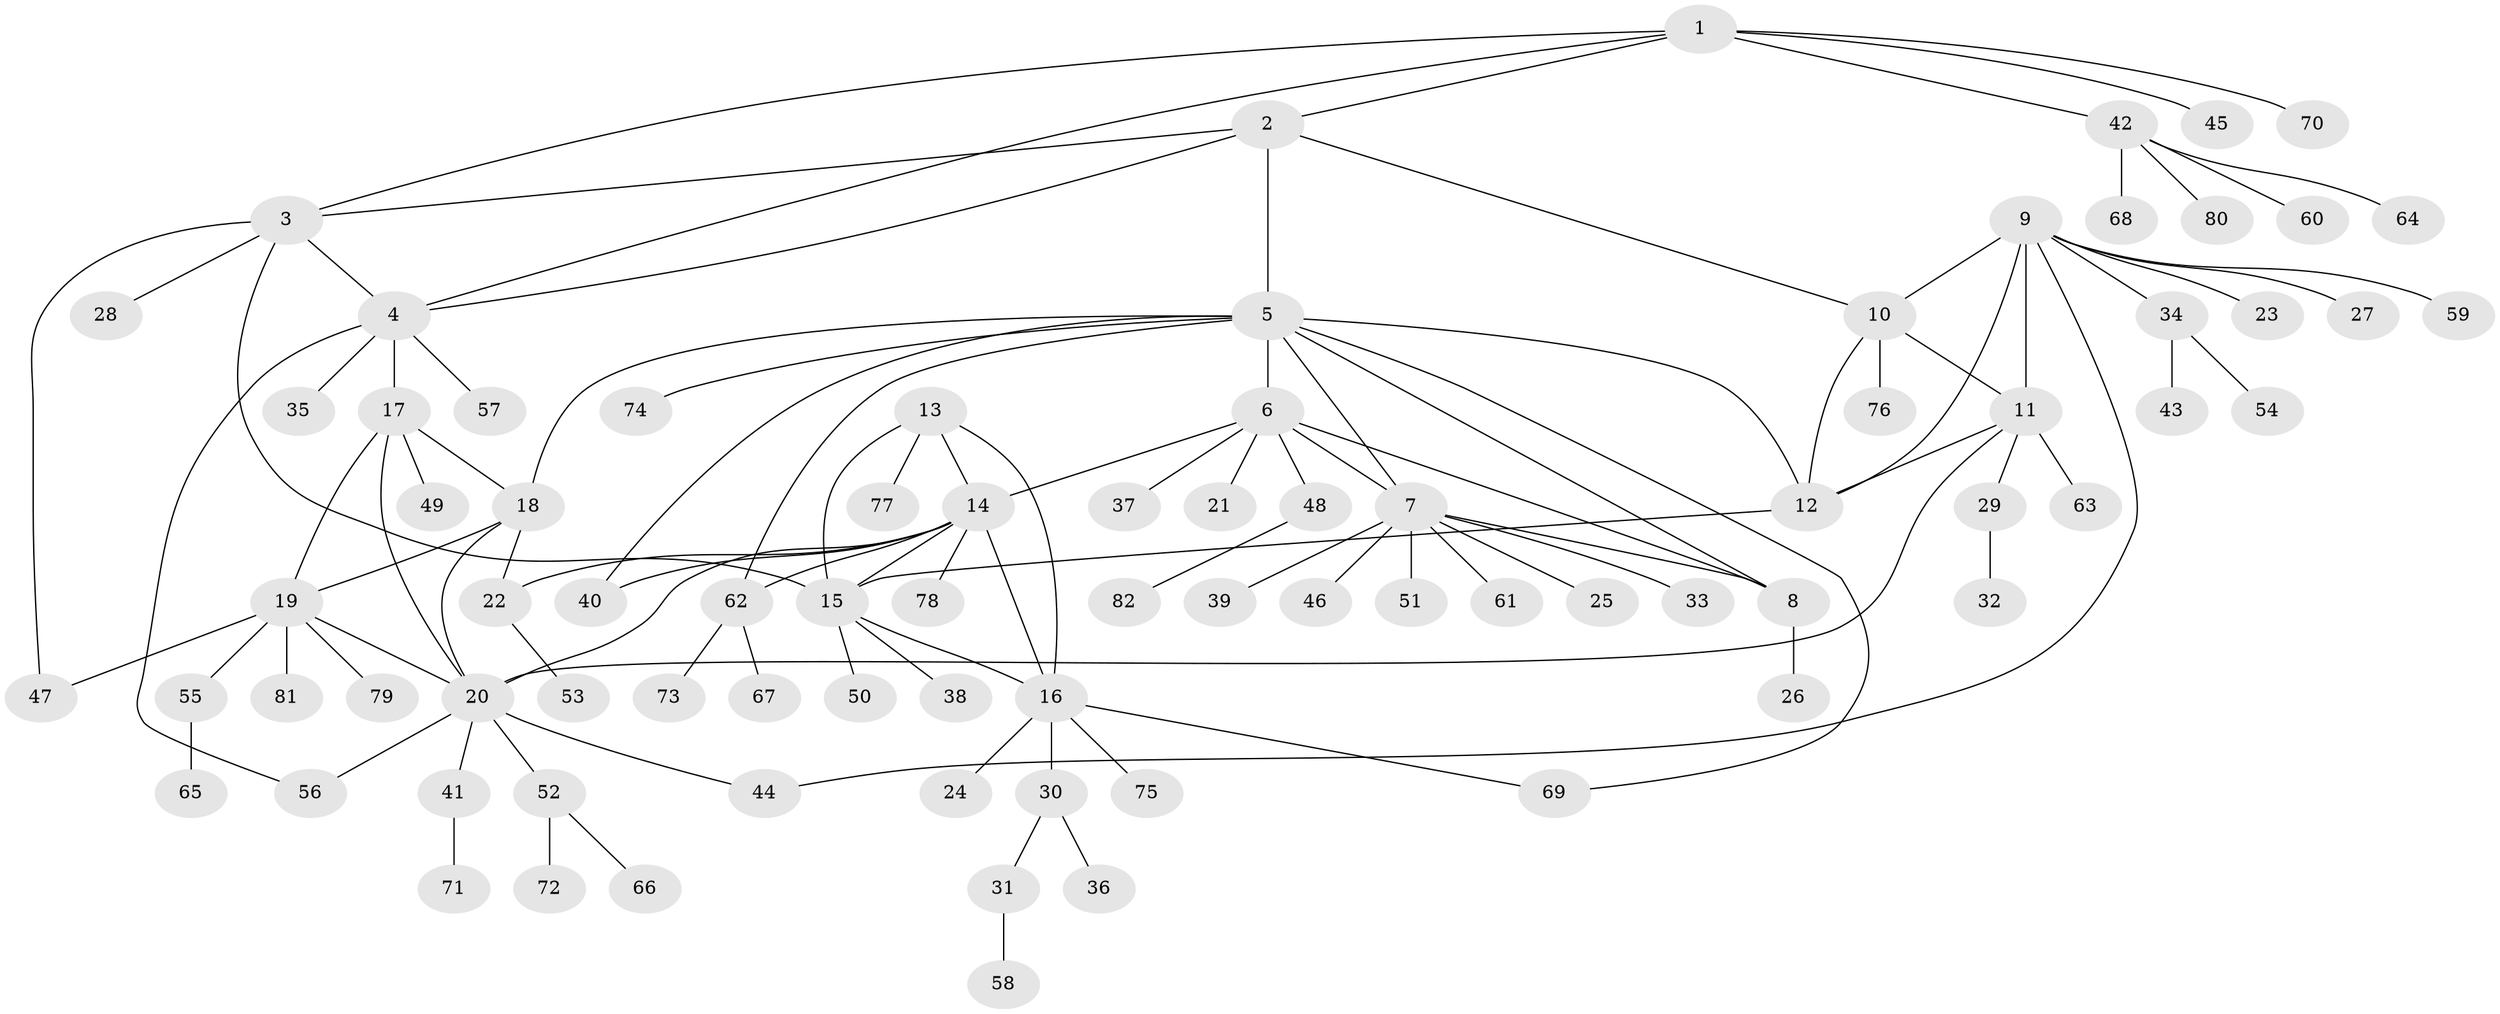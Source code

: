 // Generated by graph-tools (version 1.1) at 2025/37/03/09/25 02:37:39]
// undirected, 82 vertices, 109 edges
graph export_dot {
graph [start="1"]
  node [color=gray90,style=filled];
  1;
  2;
  3;
  4;
  5;
  6;
  7;
  8;
  9;
  10;
  11;
  12;
  13;
  14;
  15;
  16;
  17;
  18;
  19;
  20;
  21;
  22;
  23;
  24;
  25;
  26;
  27;
  28;
  29;
  30;
  31;
  32;
  33;
  34;
  35;
  36;
  37;
  38;
  39;
  40;
  41;
  42;
  43;
  44;
  45;
  46;
  47;
  48;
  49;
  50;
  51;
  52;
  53;
  54;
  55;
  56;
  57;
  58;
  59;
  60;
  61;
  62;
  63;
  64;
  65;
  66;
  67;
  68;
  69;
  70;
  71;
  72;
  73;
  74;
  75;
  76;
  77;
  78;
  79;
  80;
  81;
  82;
  1 -- 2;
  1 -- 3;
  1 -- 4;
  1 -- 42;
  1 -- 45;
  1 -- 70;
  2 -- 3;
  2 -- 4;
  2 -- 5;
  2 -- 10;
  3 -- 4;
  3 -- 15;
  3 -- 28;
  3 -- 47;
  4 -- 17;
  4 -- 35;
  4 -- 56;
  4 -- 57;
  5 -- 6;
  5 -- 7;
  5 -- 8;
  5 -- 12;
  5 -- 18;
  5 -- 40;
  5 -- 62;
  5 -- 69;
  5 -- 74;
  6 -- 7;
  6 -- 8;
  6 -- 14;
  6 -- 21;
  6 -- 37;
  6 -- 48;
  7 -- 8;
  7 -- 25;
  7 -- 33;
  7 -- 39;
  7 -- 46;
  7 -- 51;
  7 -- 61;
  8 -- 26;
  9 -- 10;
  9 -- 11;
  9 -- 12;
  9 -- 23;
  9 -- 27;
  9 -- 34;
  9 -- 44;
  9 -- 59;
  10 -- 11;
  10 -- 12;
  10 -- 76;
  11 -- 12;
  11 -- 20;
  11 -- 29;
  11 -- 63;
  12 -- 15;
  13 -- 14;
  13 -- 15;
  13 -- 16;
  13 -- 77;
  14 -- 15;
  14 -- 16;
  14 -- 20;
  14 -- 22;
  14 -- 40;
  14 -- 62;
  14 -- 78;
  15 -- 16;
  15 -- 38;
  15 -- 50;
  16 -- 24;
  16 -- 30;
  16 -- 69;
  16 -- 75;
  17 -- 18;
  17 -- 19;
  17 -- 20;
  17 -- 49;
  18 -- 19;
  18 -- 20;
  18 -- 22;
  19 -- 20;
  19 -- 47;
  19 -- 55;
  19 -- 79;
  19 -- 81;
  20 -- 41;
  20 -- 44;
  20 -- 52;
  20 -- 56;
  22 -- 53;
  29 -- 32;
  30 -- 31;
  30 -- 36;
  31 -- 58;
  34 -- 43;
  34 -- 54;
  41 -- 71;
  42 -- 60;
  42 -- 64;
  42 -- 68;
  42 -- 80;
  48 -- 82;
  52 -- 66;
  52 -- 72;
  55 -- 65;
  62 -- 67;
  62 -- 73;
}
